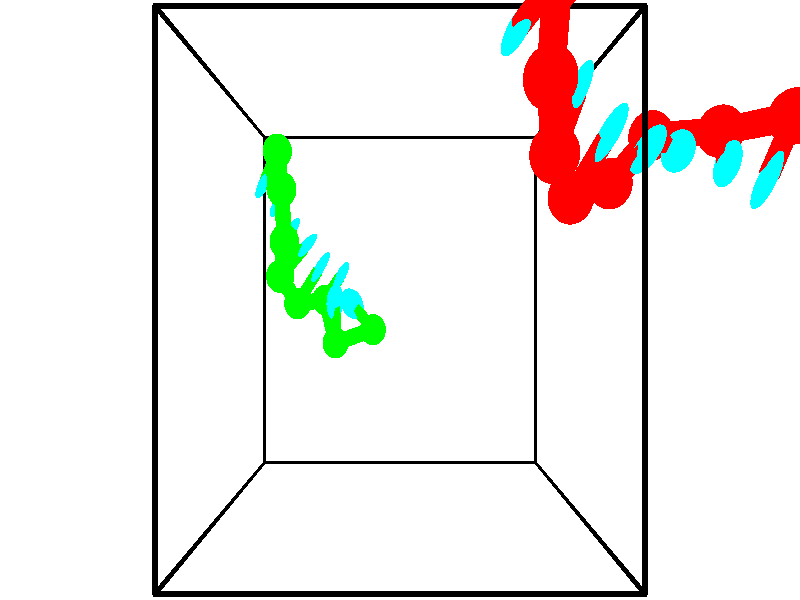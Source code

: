 // switches for output
#declare DRAW_BASES = 1; // possible values are 0, 1; only relevant for DNA ribbons
#declare DRAW_BASES_TYPE = 3; // possible values are 1, 2, 3; only relevant for DNA ribbons
#declare DRAW_FOG = 0; // set to 1 to enable fog

#include "colors.inc"

#include "transforms.inc"
background { rgb <1, 1, 1>}

#default {
   normal{
       ripples 0.25
       frequency 0.20
       turbulence 0.2
       lambda 5
   }
	finish {
		phong 0.1
		phong_size 40.
	}
}

// original window dimensions: 1024x640


// camera settings

camera {
	sky <-0, 1, 0>
	up <-0, 1, 0>
	right 1.6 * <1, 0, 0>
	location <2.5, 2.5, 11.1562>
	look_at <2.5, 2.5, 2.5>
	direction <0, 0, -8.6562>
	angle 67.0682
}


# declare cpy_camera_pos = <2.5, 2.5, 11.1562>;
# if (DRAW_FOG = 1)
fog {
	fog_type 2
	up vnormalize(cpy_camera_pos)
	color rgbt<1,1,1,0.3>
	distance 1e-5
	fog_alt 3e-3
	fog_offset 4
}
# end


// LIGHTS

# declare lum = 6;
global_settings {
	ambient_light rgb lum * <0.05, 0.05, 0.05>
	max_trace_level 15
}# declare cpy_direct_light_amount = 0.25;
light_source
{	1000 * <-1, -1, 1>,
	rgb lum * cpy_direct_light_amount
	parallel
}

light_source
{	1000 * <1, 1, -1>,
	rgb lum * cpy_direct_light_amount
	parallel
}

// strand 0

// nucleotide -1

// particle -1
sphere {
	<3.917422, 4.931523, 5.746554> 0.250000
	pigment { color rgbt <1,0,0,0> }
	no_shadow
}
cylinder {
	<3.780251, 4.835049, 5.383406>,  <3.697948, 4.777164, 5.165517>, 0.100000
	pigment { color rgbt <1,0,0,0> }
	no_shadow
}
cylinder {
	<3.780251, 4.835049, 5.383406>,  <3.917422, 4.931523, 5.746554>, 0.100000
	pigment { color rgbt <1,0,0,0> }
	no_shadow
}

// particle -1
sphere {
	<3.780251, 4.835049, 5.383406> 0.100000
	pigment { color rgbt <1,0,0,0> }
	no_shadow
}
sphere {
	0, 1
	scale<0.080000,0.200000,0.300000>
	matrix <0.901504, -0.356113, -0.245917,
		-0.263993, -0.902780, 0.339552,
		-0.342927, -0.241187, -0.907871,
		3.677372, 4.762692, 5.111044>
	pigment { color rgbt <0,1,1,0> }
	no_shadow
}
cylinder {
	<3.894811, 4.217141, 5.556999>,  <3.917422, 4.931523, 5.746554>, 0.130000
	pigment { color rgbt <1,0,0,0> }
	no_shadow
}

// nucleotide -1

// particle -1
sphere {
	<3.894811, 4.217141, 5.556999> 0.250000
	pigment { color rgbt <1,0,0,0> }
	no_shadow
}
cylinder {
	<3.995262, 4.429184, 5.233043>,  <4.055533, 4.556410, 5.038669>, 0.100000
	pigment { color rgbt <1,0,0,0> }
	no_shadow
}
cylinder {
	<3.995262, 4.429184, 5.233043>,  <3.894811, 4.217141, 5.556999>, 0.100000
	pigment { color rgbt <1,0,0,0> }
	no_shadow
}

// particle -1
sphere {
	<3.995262, 4.429184, 5.233043> 0.100000
	pigment { color rgbt <1,0,0,0> }
	no_shadow
}
sphere {
	0, 1
	scale<0.080000,0.200000,0.300000>
	matrix <0.836891, -0.539323, -0.093509,
		-0.486362, -0.654307, -0.579081,
		0.251127, 0.530107, -0.809890,
		4.070601, 4.588216, 4.990076>
	pigment { color rgbt <0,1,1,0> }
	no_shadow
}
cylinder {
	<4.062315, 3.728460, 5.052814>,  <3.894811, 4.217141, 5.556999>, 0.130000
	pigment { color rgbt <1,0,0,0> }
	no_shadow
}

// nucleotide -1

// particle -1
sphere {
	<4.062315, 3.728460, 5.052814> 0.250000
	pigment { color rgbt <1,0,0,0> }
	no_shadow
}
cylinder {
	<4.232666, 4.072945, 4.941860>,  <4.334877, 4.279635, 4.875288>, 0.100000
	pigment { color rgbt <1,0,0,0> }
	no_shadow
}
cylinder {
	<4.232666, 4.072945, 4.941860>,  <4.062315, 3.728460, 5.052814>, 0.100000
	pigment { color rgbt <1,0,0,0> }
	no_shadow
}

// particle -1
sphere {
	<4.232666, 4.072945, 4.941860> 0.100000
	pigment { color rgbt <1,0,0,0> }
	no_shadow
}
sphere {
	0, 1
	scale<0.080000,0.200000,0.300000>
	matrix <0.874518, -0.470439, -0.117923,
		-0.232049, -0.192357, -0.953494,
		0.425878, 0.861212, -0.277385,
		4.360429, 4.331308, 4.858645>
	pigment { color rgbt <0,1,1,0> }
	no_shadow
}
cylinder {
	<4.412550, 3.456052, 4.390121>,  <4.062315, 3.728460, 5.052814>, 0.130000
	pigment { color rgbt <1,0,0,0> }
	no_shadow
}

// nucleotide -1

// particle -1
sphere {
	<4.412550, 3.456052, 4.390121> 0.250000
	pigment { color rgbt <1,0,0,0> }
	no_shadow
}
cylinder {
	<4.590614, 3.752708, 4.590840>,  <4.697453, 3.930702, 4.711272>, 0.100000
	pigment { color rgbt <1,0,0,0> }
	no_shadow
}
cylinder {
	<4.590614, 3.752708, 4.590840>,  <4.412550, 3.456052, 4.390121>, 0.100000
	pigment { color rgbt <1,0,0,0> }
	no_shadow
}

// particle -1
sphere {
	<4.590614, 3.752708, 4.590840> 0.100000
	pigment { color rgbt <1,0,0,0> }
	no_shadow
}
sphere {
	0, 1
	scale<0.080000,0.200000,0.300000>
	matrix <0.888059, -0.437509, -0.141201,
		0.114821, 0.508484, -0.853382,
		0.445160, 0.741640, 0.501799,
		4.724163, 3.975201, 4.741380>
	pigment { color rgbt <0,1,1,0> }
	no_shadow
}
cylinder {
	<4.983893, 3.644362, 4.018501>,  <4.412550, 3.456052, 4.390121>, 0.130000
	pigment { color rgbt <1,0,0,0> }
	no_shadow
}

// nucleotide -1

// particle -1
sphere {
	<4.983893, 3.644362, 4.018501> 0.250000
	pigment { color rgbt <1,0,0,0> }
	no_shadow
}
cylinder {
	<5.084167, 3.760235, 4.387985>,  <5.144332, 3.829759, 4.609676>, 0.100000
	pigment { color rgbt <1,0,0,0> }
	no_shadow
}
cylinder {
	<5.084167, 3.760235, 4.387985>,  <4.983893, 3.644362, 4.018501>, 0.100000
	pigment { color rgbt <1,0,0,0> }
	no_shadow
}

// particle -1
sphere {
	<5.084167, 3.760235, 4.387985> 0.100000
	pigment { color rgbt <1,0,0,0> }
	no_shadow
}
sphere {
	0, 1
	scale<0.080000,0.200000,0.300000>
	matrix <0.933214, -0.326047, -0.151015,
		0.257427, 0.899876, -0.352071,
		0.250687, 0.289682, 0.923710,
		5.159373, 3.847140, 4.665098>
	pigment { color rgbt <0,1,1,0> }
	no_shadow
}
cylinder {
	<5.500194, 4.136754, 3.929697>,  <4.983893, 3.644362, 4.018501>, 0.130000
	pigment { color rgbt <1,0,0,0> }
	no_shadow
}

// nucleotide -1

// particle -1
sphere {
	<5.500194, 4.136754, 3.929697> 0.250000
	pigment { color rgbt <1,0,0,0> }
	no_shadow
}
cylinder {
	<5.517578, 3.976116, 4.295611>,  <5.528009, 3.879734, 4.515160>, 0.100000
	pigment { color rgbt <1,0,0,0> }
	no_shadow
}
cylinder {
	<5.517578, 3.976116, 4.295611>,  <5.500194, 4.136754, 3.929697>, 0.100000
	pigment { color rgbt <1,0,0,0> }
	no_shadow
}

// particle -1
sphere {
	<5.517578, 3.976116, 4.295611> 0.100000
	pigment { color rgbt <1,0,0,0> }
	no_shadow
}
sphere {
	0, 1
	scale<0.080000,0.200000,0.300000>
	matrix <0.916063, -0.349370, -0.196896,
		0.398671, 0.846559, 0.352702,
		0.043461, -0.401594, 0.914786,
		5.530616, 3.855638, 4.570047>
	pigment { color rgbt <0,1,1,0> }
	no_shadow
}
cylinder {
	<6.225040, 4.135079, 4.141236>,  <5.500194, 4.136754, 3.929697>, 0.130000
	pigment { color rgbt <1,0,0,0> }
	no_shadow
}

// nucleotide -1

// particle -1
sphere {
	<6.225040, 4.135079, 4.141236> 0.250000
	pigment { color rgbt <1,0,0,0> }
	no_shadow
}
cylinder {
	<6.107750, 3.899532, 4.442501>,  <6.037375, 3.758204, 4.623260>, 0.100000
	pigment { color rgbt <1,0,0,0> }
	no_shadow
}
cylinder {
	<6.107750, 3.899532, 4.442501>,  <6.225040, 4.135079, 4.141236>, 0.100000
	pigment { color rgbt <1,0,0,0> }
	no_shadow
}

// particle -1
sphere {
	<6.107750, 3.899532, 4.442501> 0.100000
	pigment { color rgbt <1,0,0,0> }
	no_shadow
}
sphere {
	0, 1
	scale<0.080000,0.200000,0.300000>
	matrix <0.895309, -0.445446, 0.000292,
		0.335321, 0.674398, 0.657835,
		-0.293227, -0.588868, 0.753162,
		6.019782, 3.722872, 4.668450>
	pigment { color rgbt <0,1,1,0> }
	no_shadow
}
cylinder {
	<6.736201, 4.144764, 4.673710>,  <6.225040, 4.135079, 4.141236>, 0.130000
	pigment { color rgbt <1,0,0,0> }
	no_shadow
}

// nucleotide -1

// particle -1
sphere {
	<6.736201, 4.144764, 4.673710> 0.250000
	pigment { color rgbt <1,0,0,0> }
	no_shadow
}
cylinder {
	<6.527954, 3.809689, 4.739722>,  <6.403006, 3.608643, 4.779330>, 0.100000
	pigment { color rgbt <1,0,0,0> }
	no_shadow
}
cylinder {
	<6.527954, 3.809689, 4.739722>,  <6.736201, 4.144764, 4.673710>, 0.100000
	pigment { color rgbt <1,0,0,0> }
	no_shadow
}

// particle -1
sphere {
	<6.527954, 3.809689, 4.739722> 0.100000
	pigment { color rgbt <1,0,0,0> }
	no_shadow
}
sphere {
	0, 1
	scale<0.080000,0.200000,0.300000>
	matrix <0.848653, -0.486556, 0.207488,
		-0.093514, 0.248076, 0.964217,
		-0.520618, -0.837688, 0.165031,
		6.371769, 3.558382, 4.789231>
	pigment { color rgbt <0,1,1,0> }
	no_shadow
}
// strand 1

// nucleotide -1

// particle -1
sphere {
	<1.978176, 2.024641, -0.475155> 0.250000
	pigment { color rgbt <0,1,0,0> }
	no_shadow
}
cylinder {
	<1.768341, 2.262878, -0.231819>,  <1.642440, 2.405821, -0.085818>, 0.100000
	pigment { color rgbt <0,1,0,0> }
	no_shadow
}
cylinder {
	<1.768341, 2.262878, -0.231819>,  <1.978176, 2.024641, -0.475155>, 0.100000
	pigment { color rgbt <0,1,0,0> }
	no_shadow
}

// particle -1
sphere {
	<1.768341, 2.262878, -0.231819> 0.100000
	pigment { color rgbt <0,1,0,0> }
	no_shadow
}
sphere {
	0, 1
	scale<0.080000,0.200000,0.300000>
	matrix <-0.592987, 0.257101, -0.763063,
		-0.610880, -0.761030, 0.218308,
		-0.524587, 0.595594, 0.608339,
		1.610965, 2.441557, -0.049318>
	pigment { color rgbt <0,1,1,0> }
	no_shadow
}
cylinder {
	<1.248900, 1.807025, -0.562007>,  <1.978176, 2.024641, -0.475155>, 0.130000
	pigment { color rgbt <0,1,0,0> }
	no_shadow
}

// nucleotide -1

// particle -1
sphere {
	<1.248900, 1.807025, -0.562007> 0.250000
	pigment { color rgbt <0,1,0,0> }
	no_shadow
}
cylinder {
	<1.258759, 2.182983, -0.425777>,  <1.264674, 2.408558, -0.344040>, 0.100000
	pigment { color rgbt <0,1,0,0> }
	no_shadow
}
cylinder {
	<1.258759, 2.182983, -0.425777>,  <1.248900, 1.807025, -0.562007>, 0.100000
	pigment { color rgbt <0,1,0,0> }
	no_shadow
}

// particle -1
sphere {
	<1.258759, 2.182983, -0.425777> 0.100000
	pigment { color rgbt <0,1,0,0> }
	no_shadow
}
sphere {
	0, 1
	scale<0.080000,0.200000,0.300000>
	matrix <-0.715312, 0.254571, -0.650787,
		-0.698371, -0.227576, 0.678592,
		0.024646, 0.939895, 0.340573,
		1.266153, 2.464952, -0.323606>
	pigment { color rgbt <0,1,1,0> }
	no_shadow
}
cylinder {
	<1.019095, 2.500767, -0.743105>,  <1.248900, 1.807025, -0.562007>, 0.130000
	pigment { color rgbt <0,1,0,0> }
	no_shadow
}

// nucleotide -1

// particle -1
sphere {
	<1.019095, 2.500767, -0.743105> 0.250000
	pigment { color rgbt <0,1,0,0> }
	no_shadow
}
cylinder {
	<1.224022, 2.717712, -0.476761>,  <1.346978, 2.847880, -0.316954>, 0.100000
	pigment { color rgbt <0,1,0,0> }
	no_shadow
}
cylinder {
	<1.224022, 2.717712, -0.476761>,  <1.019095, 2.500767, -0.743105>, 0.100000
	pigment { color rgbt <0,1,0,0> }
	no_shadow
}

// particle -1
sphere {
	<1.224022, 2.717712, -0.476761> 0.100000
	pigment { color rgbt <0,1,0,0> }
	no_shadow
}
sphere {
	0, 1
	scale<0.080000,0.200000,0.300000>
	matrix <-0.844804, 0.457666, 0.277214,
		-0.154391, -0.704544, 0.692662,
		0.512318, 0.542364, 0.665861,
		1.377717, 2.880422, -0.277002>
	pigment { color rgbt <0,1,1,0> }
	no_shadow
}
cylinder {
	<0.573797, 2.445436, -0.206290>,  <1.019095, 2.500767, -0.743105>, 0.130000
	pigment { color rgbt <0,1,0,0> }
	no_shadow
}

// nucleotide -1

// particle -1
sphere {
	<0.573797, 2.445436, -0.206290> 0.250000
	pigment { color rgbt <0,1,0,0> }
	no_shadow
}
cylinder {
	<0.813606, 2.765236, -0.191471>,  <0.957492, 2.957116, -0.182580>, 0.100000
	pigment { color rgbt <0,1,0,0> }
	no_shadow
}
cylinder {
	<0.813606, 2.765236, -0.191471>,  <0.573797, 2.445436, -0.206290>, 0.100000
	pigment { color rgbt <0,1,0,0> }
	no_shadow
}

// particle -1
sphere {
	<0.813606, 2.765236, -0.191471> 0.100000
	pigment { color rgbt <0,1,0,0> }
	no_shadow
}
sphere {
	0, 1
	scale<0.080000,0.200000,0.300000>
	matrix <-0.773014, 0.566424, 0.285678,
		0.207415, -0.199908, 0.957609,
		0.599523, 0.799500, 0.037047,
		0.993463, 3.005086, -0.180357>
	pigment { color rgbt <0,1,1,0> }
	no_shadow
}
cylinder {
	<0.349368, 2.853960, 0.311484>,  <0.573797, 2.445436, -0.206290>, 0.130000
	pigment { color rgbt <0,1,0,0> }
	no_shadow
}

// nucleotide -1

// particle -1
sphere {
	<0.349368, 2.853960, 0.311484> 0.250000
	pigment { color rgbt <0,1,0,0> }
	no_shadow
}
cylinder {
	<0.577461, 3.122200, 0.121693>,  <0.714317, 3.283144, 0.007818>, 0.100000
	pigment { color rgbt <0,1,0,0> }
	no_shadow
}
cylinder {
	<0.577461, 3.122200, 0.121693>,  <0.349368, 2.853960, 0.311484>, 0.100000
	pigment { color rgbt <0,1,0,0> }
	no_shadow
}

// particle -1
sphere {
	<0.577461, 3.122200, 0.121693> 0.100000
	pigment { color rgbt <0,1,0,0> }
	no_shadow
}
sphere {
	0, 1
	scale<0.080000,0.200000,0.300000>
	matrix <-0.591258, 0.736023, 0.329673,
		0.570306, 0.092548, 0.816203,
		0.570233, 0.670601, -0.474478,
		0.748531, 3.323380, -0.020651>
	pigment { color rgbt <0,1,1,0> }
	no_shadow
}
cylinder {
	<0.517129, 3.332731, 0.801828>,  <0.349368, 2.853960, 0.311484>, 0.130000
	pigment { color rgbt <0,1,0,0> }
	no_shadow
}

// nucleotide -1

// particle -1
sphere {
	<0.517129, 3.332731, 0.801828> 0.250000
	pigment { color rgbt <0,1,0,0> }
	no_shadow
}
cylinder {
	<0.520844, 3.473373, 0.427387>,  <0.523072, 3.557759, 0.202723>, 0.100000
	pigment { color rgbt <0,1,0,0> }
	no_shadow
}
cylinder {
	<0.520844, 3.473373, 0.427387>,  <0.517129, 3.332731, 0.801828>, 0.100000
	pigment { color rgbt <0,1,0,0> }
	no_shadow
}

// particle -1
sphere {
	<0.520844, 3.473373, 0.427387> 0.100000
	pigment { color rgbt <0,1,0,0> }
	no_shadow
}
sphere {
	0, 1
	scale<0.080000,0.200000,0.300000>
	matrix <-0.726078, 0.646043, 0.235455,
		0.687550, 0.677497, 0.261292,
		0.009286, 0.351605, -0.936102,
		0.523629, 3.578855, 0.146557>
	pigment { color rgbt <0,1,1,0> }
	no_shadow
}
cylinder {
	<0.485883, 4.070189, 0.896026>,  <0.517129, 3.332731, 0.801828>, 0.130000
	pigment { color rgbt <0,1,0,0> }
	no_shadow
}

// nucleotide -1

// particle -1
sphere {
	<0.485883, 4.070189, 0.896026> 0.250000
	pigment { color rgbt <0,1,0,0> }
	no_shadow
}
cylinder {
	<0.374298, 3.989624, 0.520449>,  <0.307347, 3.941285, 0.295103>, 0.100000
	pigment { color rgbt <0,1,0,0> }
	no_shadow
}
cylinder {
	<0.374298, 3.989624, 0.520449>,  <0.485883, 4.070189, 0.896026>, 0.100000
	pigment { color rgbt <0,1,0,0> }
	no_shadow
}

// particle -1
sphere {
	<0.374298, 3.989624, 0.520449> 0.100000
	pigment { color rgbt <0,1,0,0> }
	no_shadow
}
sphere {
	0, 1
	scale<0.080000,0.200000,0.300000>
	matrix <-0.760286, 0.643624, 0.087821,
		0.586638, 0.738364, -0.332678,
		-0.278964, -0.201412, -0.938942,
		0.290609, 3.929201, 0.238766>
	pigment { color rgbt <0,1,1,0> }
	no_shadow
}
cylinder {
	<0.360499, 4.664910, 0.620534>,  <0.485883, 4.070189, 0.896026>, 0.130000
	pigment { color rgbt <0,1,0,0> }
	no_shadow
}

// nucleotide -1

// particle -1
sphere {
	<0.360499, 4.664910, 0.620534> 0.250000
	pigment { color rgbt <0,1,0,0> }
	no_shadow
}
cylinder {
	<0.167282, 4.437378, 0.354271>,  <0.051352, 4.300858, 0.194513>, 0.100000
	pigment { color rgbt <0,1,0,0> }
	no_shadow
}
cylinder {
	<0.167282, 4.437378, 0.354271>,  <0.360499, 4.664910, 0.620534>, 0.100000
	pigment { color rgbt <0,1,0,0> }
	no_shadow
}

// particle -1
sphere {
	<0.167282, 4.437378, 0.354271> 0.100000
	pigment { color rgbt <0,1,0,0> }
	no_shadow
}
sphere {
	0, 1
	scale<0.080000,0.200000,0.300000>
	matrix <-0.789438, 0.611784, 0.050073,
		0.378756, 0.549683, -0.744575,
		-0.483043, -0.568830, -0.665658,
		0.022369, 4.266729, 0.154573>
	pigment { color rgbt <0,1,1,0> }
	no_shadow
}
// box output
cylinder {
	<0.000000, 0.000000, 0.000000>,  <5.000000, 0.000000, 0.000000>, 0.025000
	pigment { color rgbt <0,0,0,0> }
	no_shadow
}
cylinder {
	<0.000000, 0.000000, 0.000000>,  <0.000000, 5.000000, 0.000000>, 0.025000
	pigment { color rgbt <0,0,0,0> }
	no_shadow
}
cylinder {
	<0.000000, 0.000000, 0.000000>,  <0.000000, 0.000000, 5.000000>, 0.025000
	pigment { color rgbt <0,0,0,0> }
	no_shadow
}
cylinder {
	<5.000000, 5.000000, 5.000000>,  <0.000000, 5.000000, 5.000000>, 0.025000
	pigment { color rgbt <0,0,0,0> }
	no_shadow
}
cylinder {
	<5.000000, 5.000000, 5.000000>,  <5.000000, 0.000000, 5.000000>, 0.025000
	pigment { color rgbt <0,0,0,0> }
	no_shadow
}
cylinder {
	<5.000000, 5.000000, 5.000000>,  <5.000000, 5.000000, 0.000000>, 0.025000
	pigment { color rgbt <0,0,0,0> }
	no_shadow
}
cylinder {
	<0.000000, 0.000000, 5.000000>,  <0.000000, 5.000000, 5.000000>, 0.025000
	pigment { color rgbt <0,0,0,0> }
	no_shadow
}
cylinder {
	<0.000000, 0.000000, 5.000000>,  <5.000000, 0.000000, 5.000000>, 0.025000
	pigment { color rgbt <0,0,0,0> }
	no_shadow
}
cylinder {
	<5.000000, 5.000000, 0.000000>,  <0.000000, 5.000000, 0.000000>, 0.025000
	pigment { color rgbt <0,0,0,0> }
	no_shadow
}
cylinder {
	<5.000000, 5.000000, 0.000000>,  <5.000000, 0.000000, 0.000000>, 0.025000
	pigment { color rgbt <0,0,0,0> }
	no_shadow
}
cylinder {
	<5.000000, 0.000000, 5.000000>,  <5.000000, 0.000000, 0.000000>, 0.025000
	pigment { color rgbt <0,0,0,0> }
	no_shadow
}
cylinder {
	<0.000000, 5.000000, 0.000000>,  <0.000000, 5.000000, 5.000000>, 0.025000
	pigment { color rgbt <0,0,0,0> }
	no_shadow
}
// end of box output
